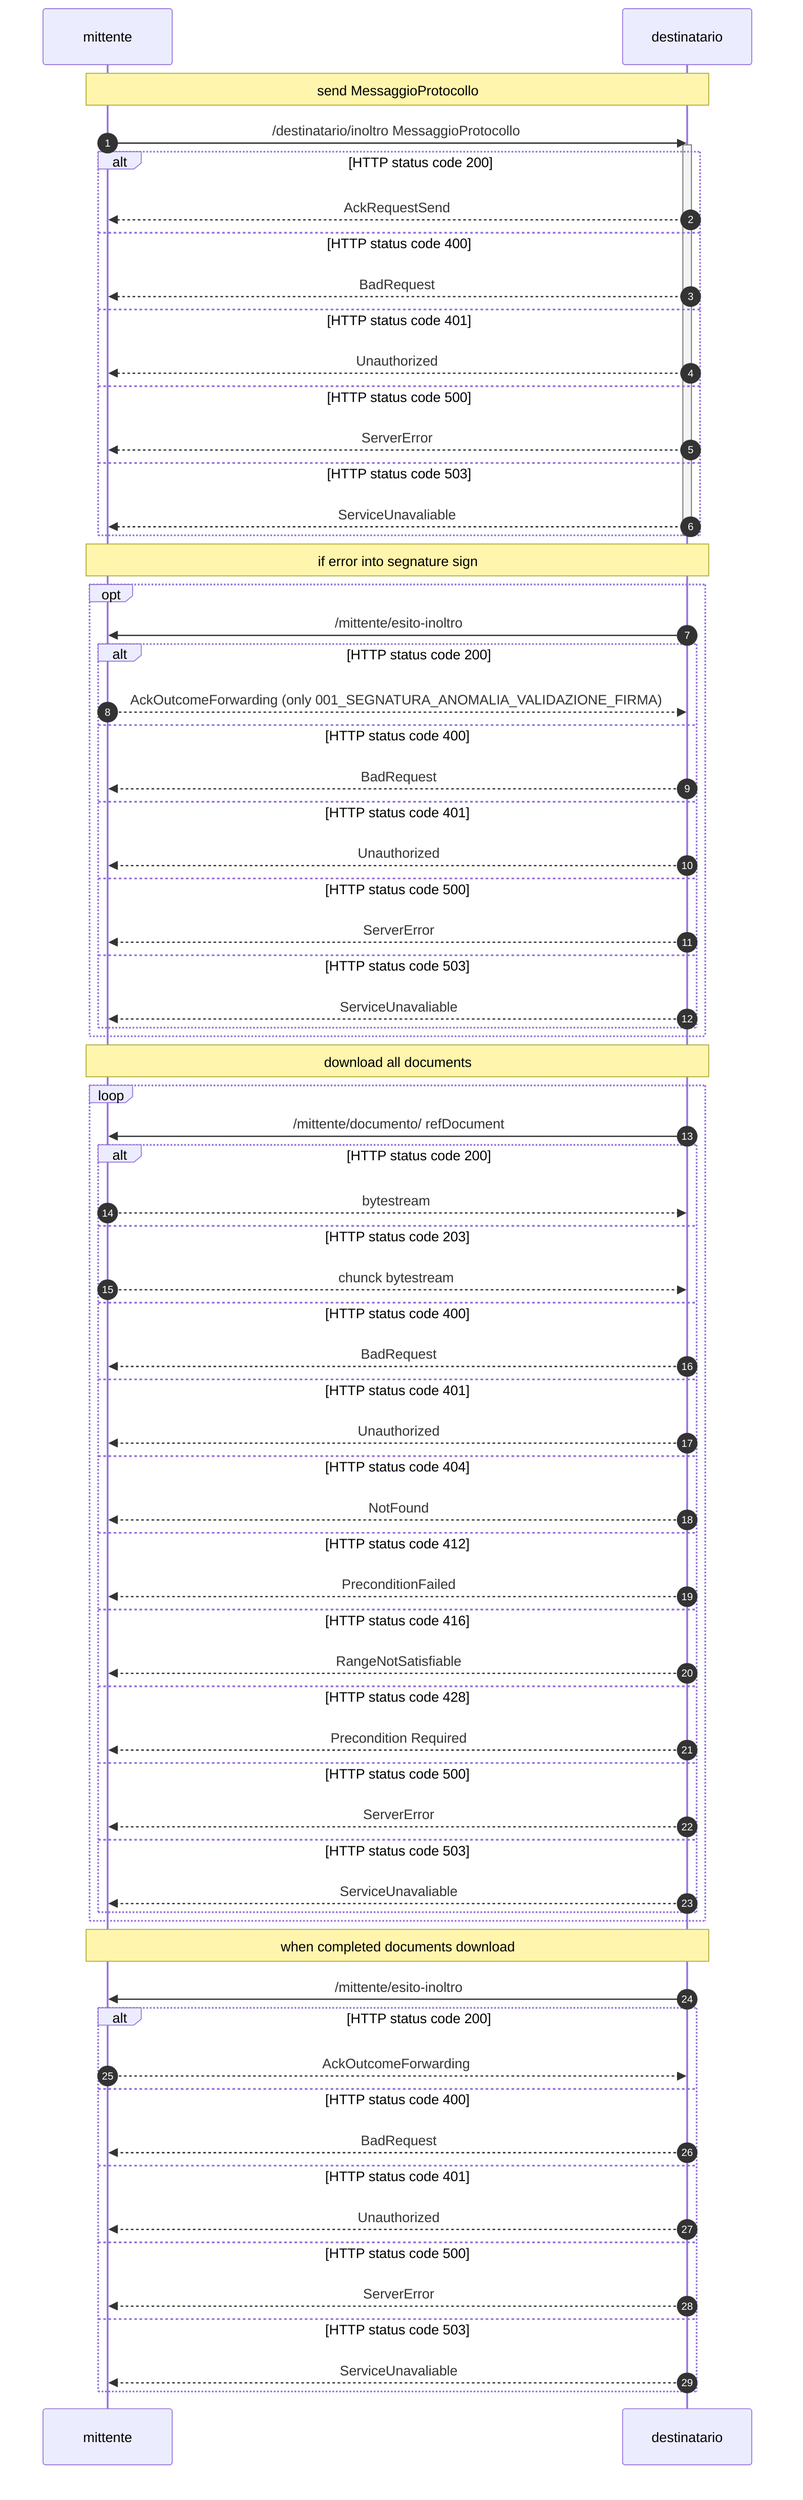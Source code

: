 sequenceDiagram
    autonumber

    
    participant M as mittente
    participant D as destinatario   

    Note over D,M: send MessaggioProtocollo

    M ->> D: /destinatario/inoltro MessaggioProtocollo
    activate D
    alt HTTP status code 200
        D -->> M: AckRequestSend
    else HTTP status code 400
        D -->> M: BadRequest
    else HTTP status code 401
        D -->> M: Unauthorized
    else HTTP status code 500
        D -->> M: ServerError
    else HTTP status code 503
        D -->> M: ServiceUnavaliable    
    end
    deactivate D

    Note over D,M: if error into segnature sign

    opt 
        D ->> M: /mittente/esito-inoltro
        
        alt HTTP status code 200
            M -->> D: AckOutcomeForwarding  (only 001_SEGNATURA_ANOMALIA_VALIDAZIONE_FIRMA)   
        else HTTP status code 400
            D -->> M: BadRequest
        else HTTP status code 401
            D -->> M: Unauthorized
        else HTTP status code 500
            D -->> M: ServerError
        else HTTP status code 503
            D -->> M: ServiceUnavaliable
        end
    end

    Note over D,M: download all documents

    loop 

        D ->> M: /mittente/documento/ refDocument
    
        alt HTTP status code 200
            M -->> D: bytestream 
        else HTTP status code 203
            M -->> D: chunck bytestream
           
        else HTTP status code 400
            D -->> M: BadRequest
        else HTTP status code 401
            D -->> M: Unauthorized
        else HTTP status code 404
            D -->> M: NotFound
        else HTTP status code 412
            D -->> M: PreconditionFailed
        else HTTP status code 416
            D -->> M: RangeNotSatisfiable
        else HTTP status code 428
            D -->> M: Precondition Required    
        else HTTP status code 500
            D -->> M: ServerError
        else HTTP status code 503
            D -->> M: ServiceUnavaliable
        end

    end

    Note over D,M: when completed documents download

    D ->> M: /mittente/esito-inoltro
    
    alt HTTP status code 200
        M -->> D: AckOutcomeForwarding     
    else HTTP status code 400
        D -->> M: BadRequest
    else HTTP status code 401
        D -->> M: Unauthorized
    else HTTP status code 500
        D -->> M: ServerError
    else HTTP status code 503
        D -->> M: ServiceUnavaliable
    end